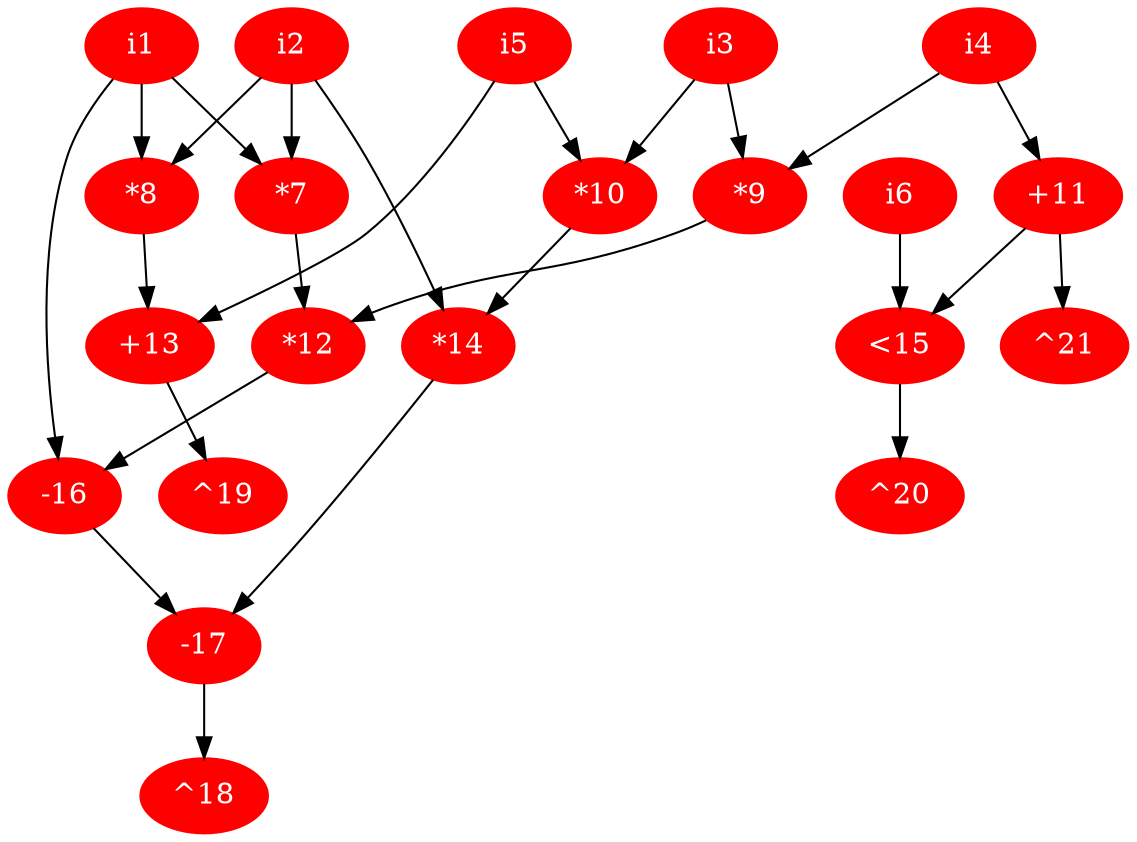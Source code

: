 digraph hal {
    node [fontcolor=white,style=filled,color="160,60,176"];
    1 [label = "i1"];
    2 [label = "i2"];
    3 [label = "i3"];
    4 [label = "i4"];
    5 [label = "i5"];
    6 [label = "i6"];
    7 [label = "*7"];
    8 [label = "*8"];
    9 [label = "*9"];
    10 [label = "*10"];
    11 [label = "+11"];
    12 [label = "*12"];
    13 [label = "+13"];
    14 [label = "*14"];
    15 [label = "<15"];
    16 [label = "-16"];
    17 [label = "-17"];
    18 [label = "^18"];
    19 [label = "^19"];
    20 [label = "^20"];
    21 [label = "^21"];
    1 -> 7 [name=1];
    1 -> 16 [name=2];
    1 -> 8 [name=3];
    2 -> 7 [name=4];
    2 -> 8 [name=5];
    2 -> 14 [name=6];
    3 -> 9 [name=7];
    3 -> 10 [name=8];
    4 -> 9 [name=9];
    4 -> 11 [name=10];
    5 -> 13 [name=11];
    5 -> 10 [name=12];
    6 -> 15 [name=13];
    7 -> 12 [name=14];
    8 -> 13 [name=15];
    9 -> 12 [name=16];
    10 -> 14 [name=17];
    11 -> 15 [name=18];
    11 -> 21 [name=19];
    12 -> 16 [name=20];
    13 -> 19 [name=21];
    14 -> 17 [name=22];
    15 -> 20 [name=23];
    16 -> 17 [name=24];
    17 -> 18 [name=25];
}
